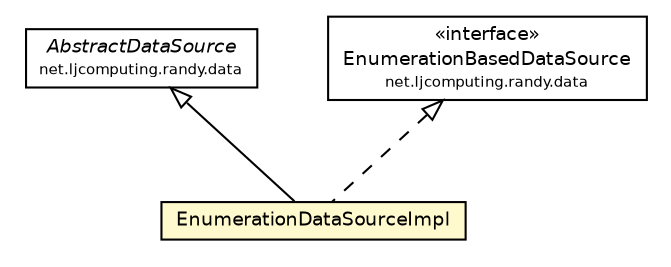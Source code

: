 #!/usr/local/bin/dot
#
# Class diagram 
# Generated by UMLGraph version R5_6 (http://www.umlgraph.org/)
#

digraph G {
	edge [fontname="Helvetica",fontsize=10,labelfontname="Helvetica",labelfontsize=10];
	node [fontname="Helvetica",fontsize=10,shape=plaintext];
	nodesep=0.25;
	ranksep=0.5;
	// net.ljcomputing.randy.data.AbstractDataSource
	c427 [label=<<table title="net.ljcomputing.randy.data.AbstractDataSource" border="0" cellborder="1" cellspacing="0" cellpadding="2" port="p" href="../AbstractDataSource.html">
		<tr><td><table border="0" cellspacing="0" cellpadding="1">
<tr><td align="center" balign="center"><font face="Helvetica-Oblique"> AbstractDataSource </font></td></tr>
<tr><td align="center" balign="center"><font point-size="7.0"> net.ljcomputing.randy.data </font></td></tr>
		</table></td></tr>
		</table>>, URL="../AbstractDataSource.html", fontname="Helvetica", fontcolor="black", fontsize=9.0];
	// net.ljcomputing.randy.data.EnumerationBasedDataSource
	c428 [label=<<table title="net.ljcomputing.randy.data.EnumerationBasedDataSource" border="0" cellborder="1" cellspacing="0" cellpadding="2" port="p" href="../EnumerationBasedDataSource.html">
		<tr><td><table border="0" cellspacing="0" cellpadding="1">
<tr><td align="center" balign="center"> &#171;interface&#187; </td></tr>
<tr><td align="center" balign="center"> EnumerationBasedDataSource </td></tr>
<tr><td align="center" balign="center"><font point-size="7.0"> net.ljcomputing.randy.data </font></td></tr>
		</table></td></tr>
		</table>>, URL="../EnumerationBasedDataSource.html", fontname="Helvetica", fontcolor="black", fontsize=9.0];
	// net.ljcomputing.randy.data.enumeration.EnumerationDataSourceImpl
	c433 [label=<<table title="net.ljcomputing.randy.data.enumeration.EnumerationDataSourceImpl" border="0" cellborder="1" cellspacing="0" cellpadding="2" port="p" bgcolor="lemonChiffon" href="./EnumerationDataSourceImpl.html">
		<tr><td><table border="0" cellspacing="0" cellpadding="1">
<tr><td align="center" balign="center"> EnumerationDataSourceImpl </td></tr>
		</table></td></tr>
		</table>>, URL="./EnumerationDataSourceImpl.html", fontname="Helvetica", fontcolor="black", fontsize=9.0];
	//net.ljcomputing.randy.data.enumeration.EnumerationDataSourceImpl extends net.ljcomputing.randy.data.AbstractDataSource
	c427:p -> c433:p [dir=back,arrowtail=empty];
	//net.ljcomputing.randy.data.enumeration.EnumerationDataSourceImpl implements net.ljcomputing.randy.data.EnumerationBasedDataSource
	c428:p -> c433:p [dir=back,arrowtail=empty,style=dashed];
}

